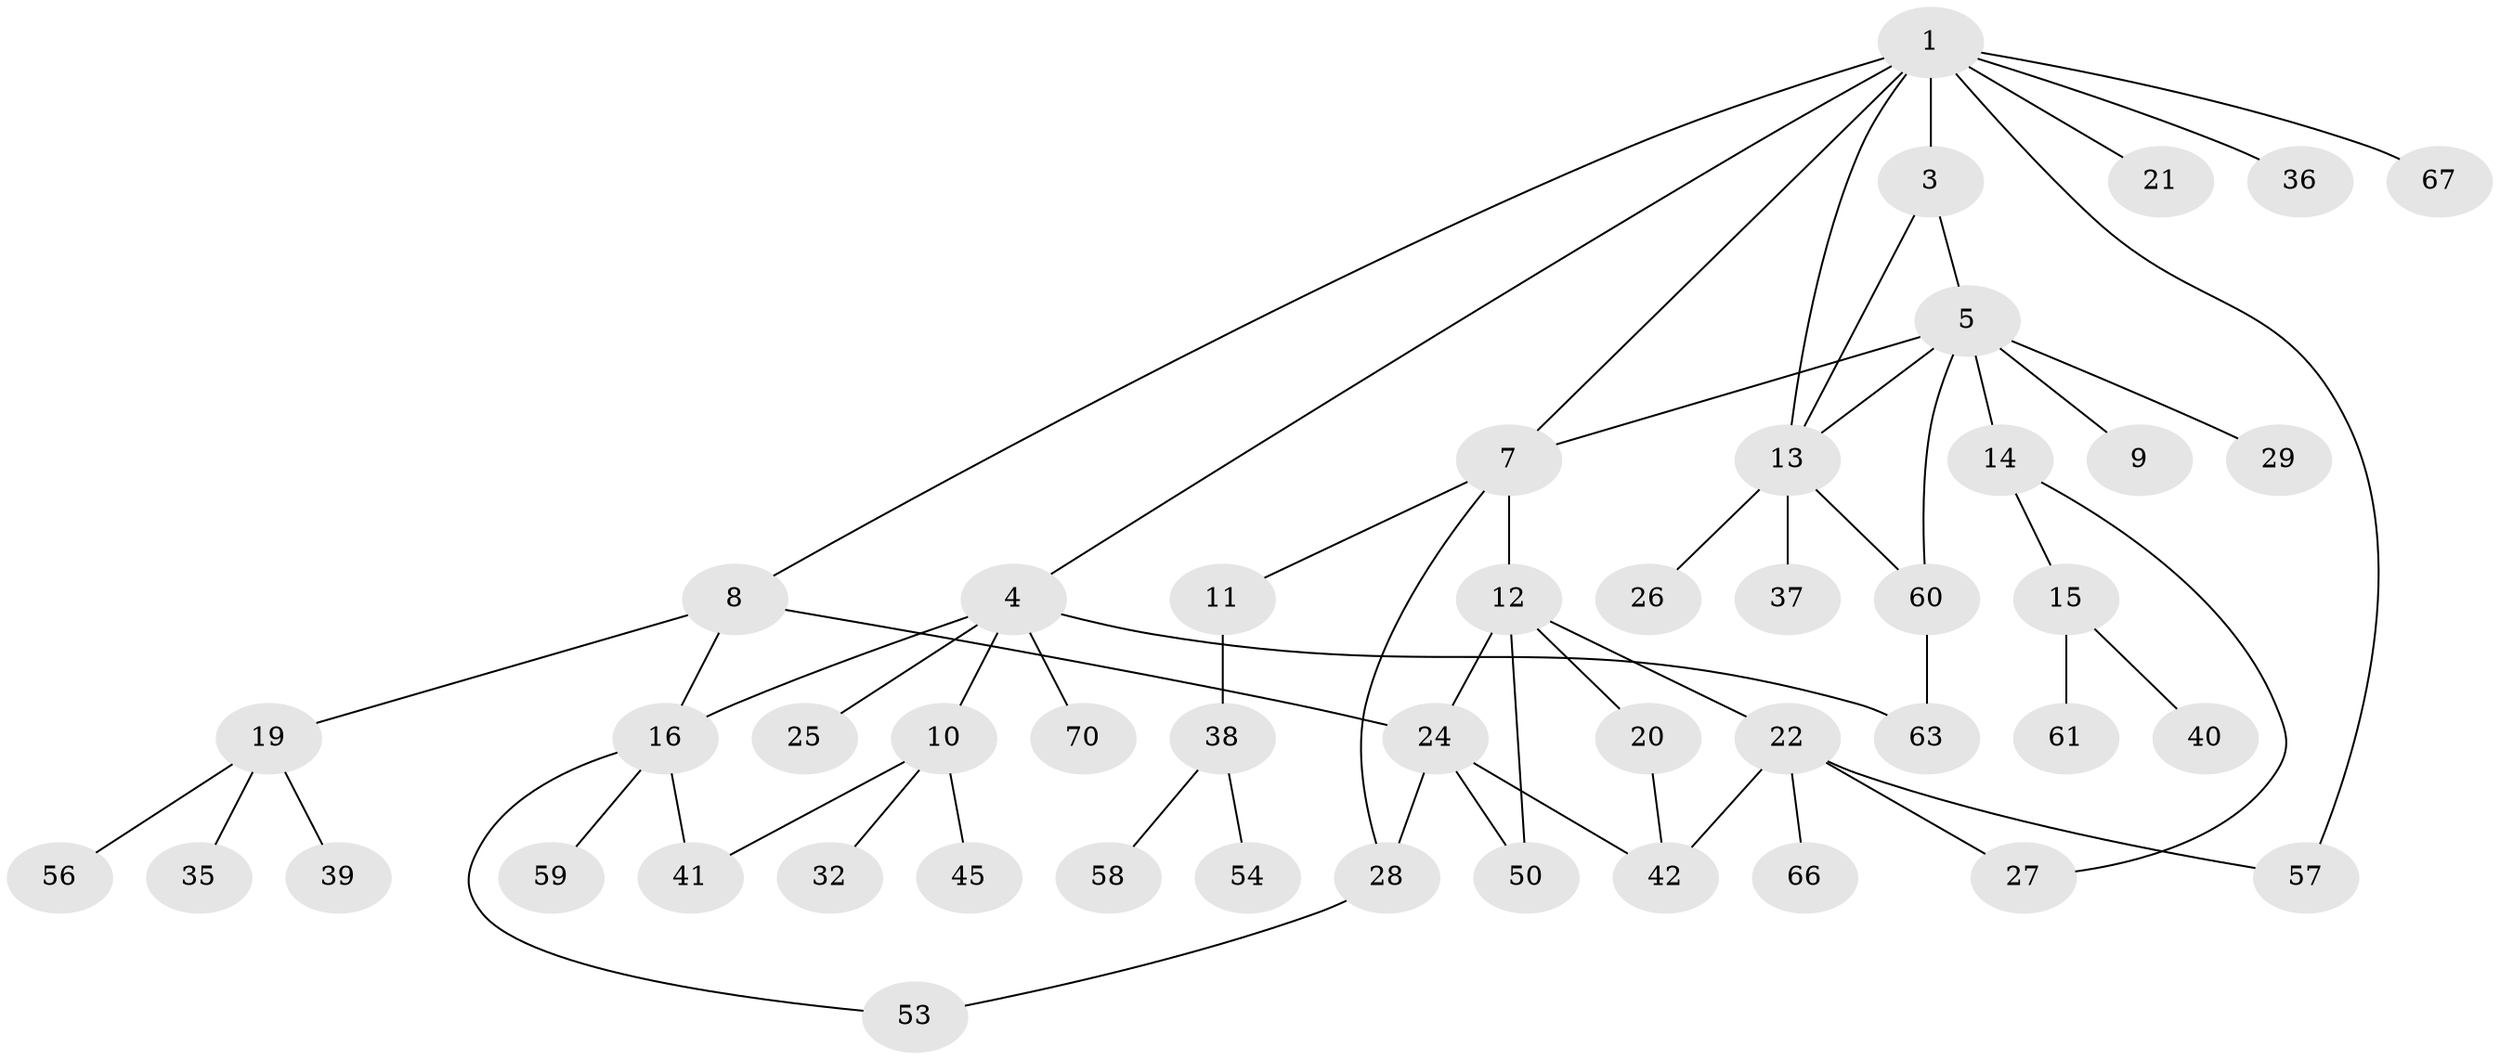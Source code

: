// original degree distribution, {9: 0.014084507042253521, 2: 0.36619718309859156, 3: 0.11267605633802817, 5: 0.08450704225352113, 4: 0.1267605633802817, 1: 0.29577464788732394}
// Generated by graph-tools (version 1.1) at 2025/10/02/27/25 16:10:52]
// undirected, 47 vertices, 61 edges
graph export_dot {
graph [start="1"]
  node [color=gray90,style=filled];
  1 [super="+2"];
  3 [super="+65"];
  4 [super="+6"];
  5 [super="+46"];
  7;
  8;
  9 [super="+47"];
  10 [super="+34"];
  11;
  12 [super="+17"];
  13 [super="+18"];
  14;
  15 [super="+30"];
  16 [super="+33"];
  19 [super="+23"];
  20;
  21;
  22 [super="+48"];
  24 [super="+55"];
  25;
  26;
  27 [super="+68"];
  28 [super="+31"];
  29;
  32;
  35;
  36;
  37 [super="+43"];
  38 [super="+49"];
  39;
  40;
  41;
  42 [super="+44"];
  45 [super="+52"];
  50 [super="+51"];
  53 [super="+62"];
  54;
  56 [super="+69"];
  57;
  58;
  59;
  60 [super="+64"];
  61;
  63;
  66 [super="+71"];
  67;
  70;
  1 -- 3;
  1 -- 7;
  1 -- 8;
  1 -- 13;
  1 -- 21;
  1 -- 36;
  1 -- 57;
  1 -- 67;
  1 -- 4;
  3 -- 5;
  3 -- 13;
  4 -- 10;
  4 -- 16;
  4 -- 63;
  4 -- 25;
  4 -- 70;
  5 -- 9;
  5 -- 14;
  5 -- 29;
  5 -- 13;
  5 -- 60;
  5 -- 7;
  7 -- 11;
  7 -- 12;
  7 -- 28;
  8 -- 19;
  8 -- 24;
  8 -- 16;
  10 -- 32;
  10 -- 45;
  10 -- 41;
  11 -- 38;
  12 -- 22;
  12 -- 24;
  12 -- 50;
  12 -- 20;
  13 -- 37;
  13 -- 26;
  13 -- 60;
  14 -- 15;
  14 -- 27;
  15 -- 61;
  15 -- 40;
  16 -- 41;
  16 -- 53;
  16 -- 59;
  19 -- 35;
  19 -- 39;
  19 -- 56;
  20 -- 42;
  22 -- 57;
  22 -- 66;
  22 -- 27;
  22 -- 42;
  24 -- 28;
  24 -- 50;
  24 -- 42;
  28 -- 53;
  38 -- 58;
  38 -- 54 [weight=2];
  60 -- 63;
}
